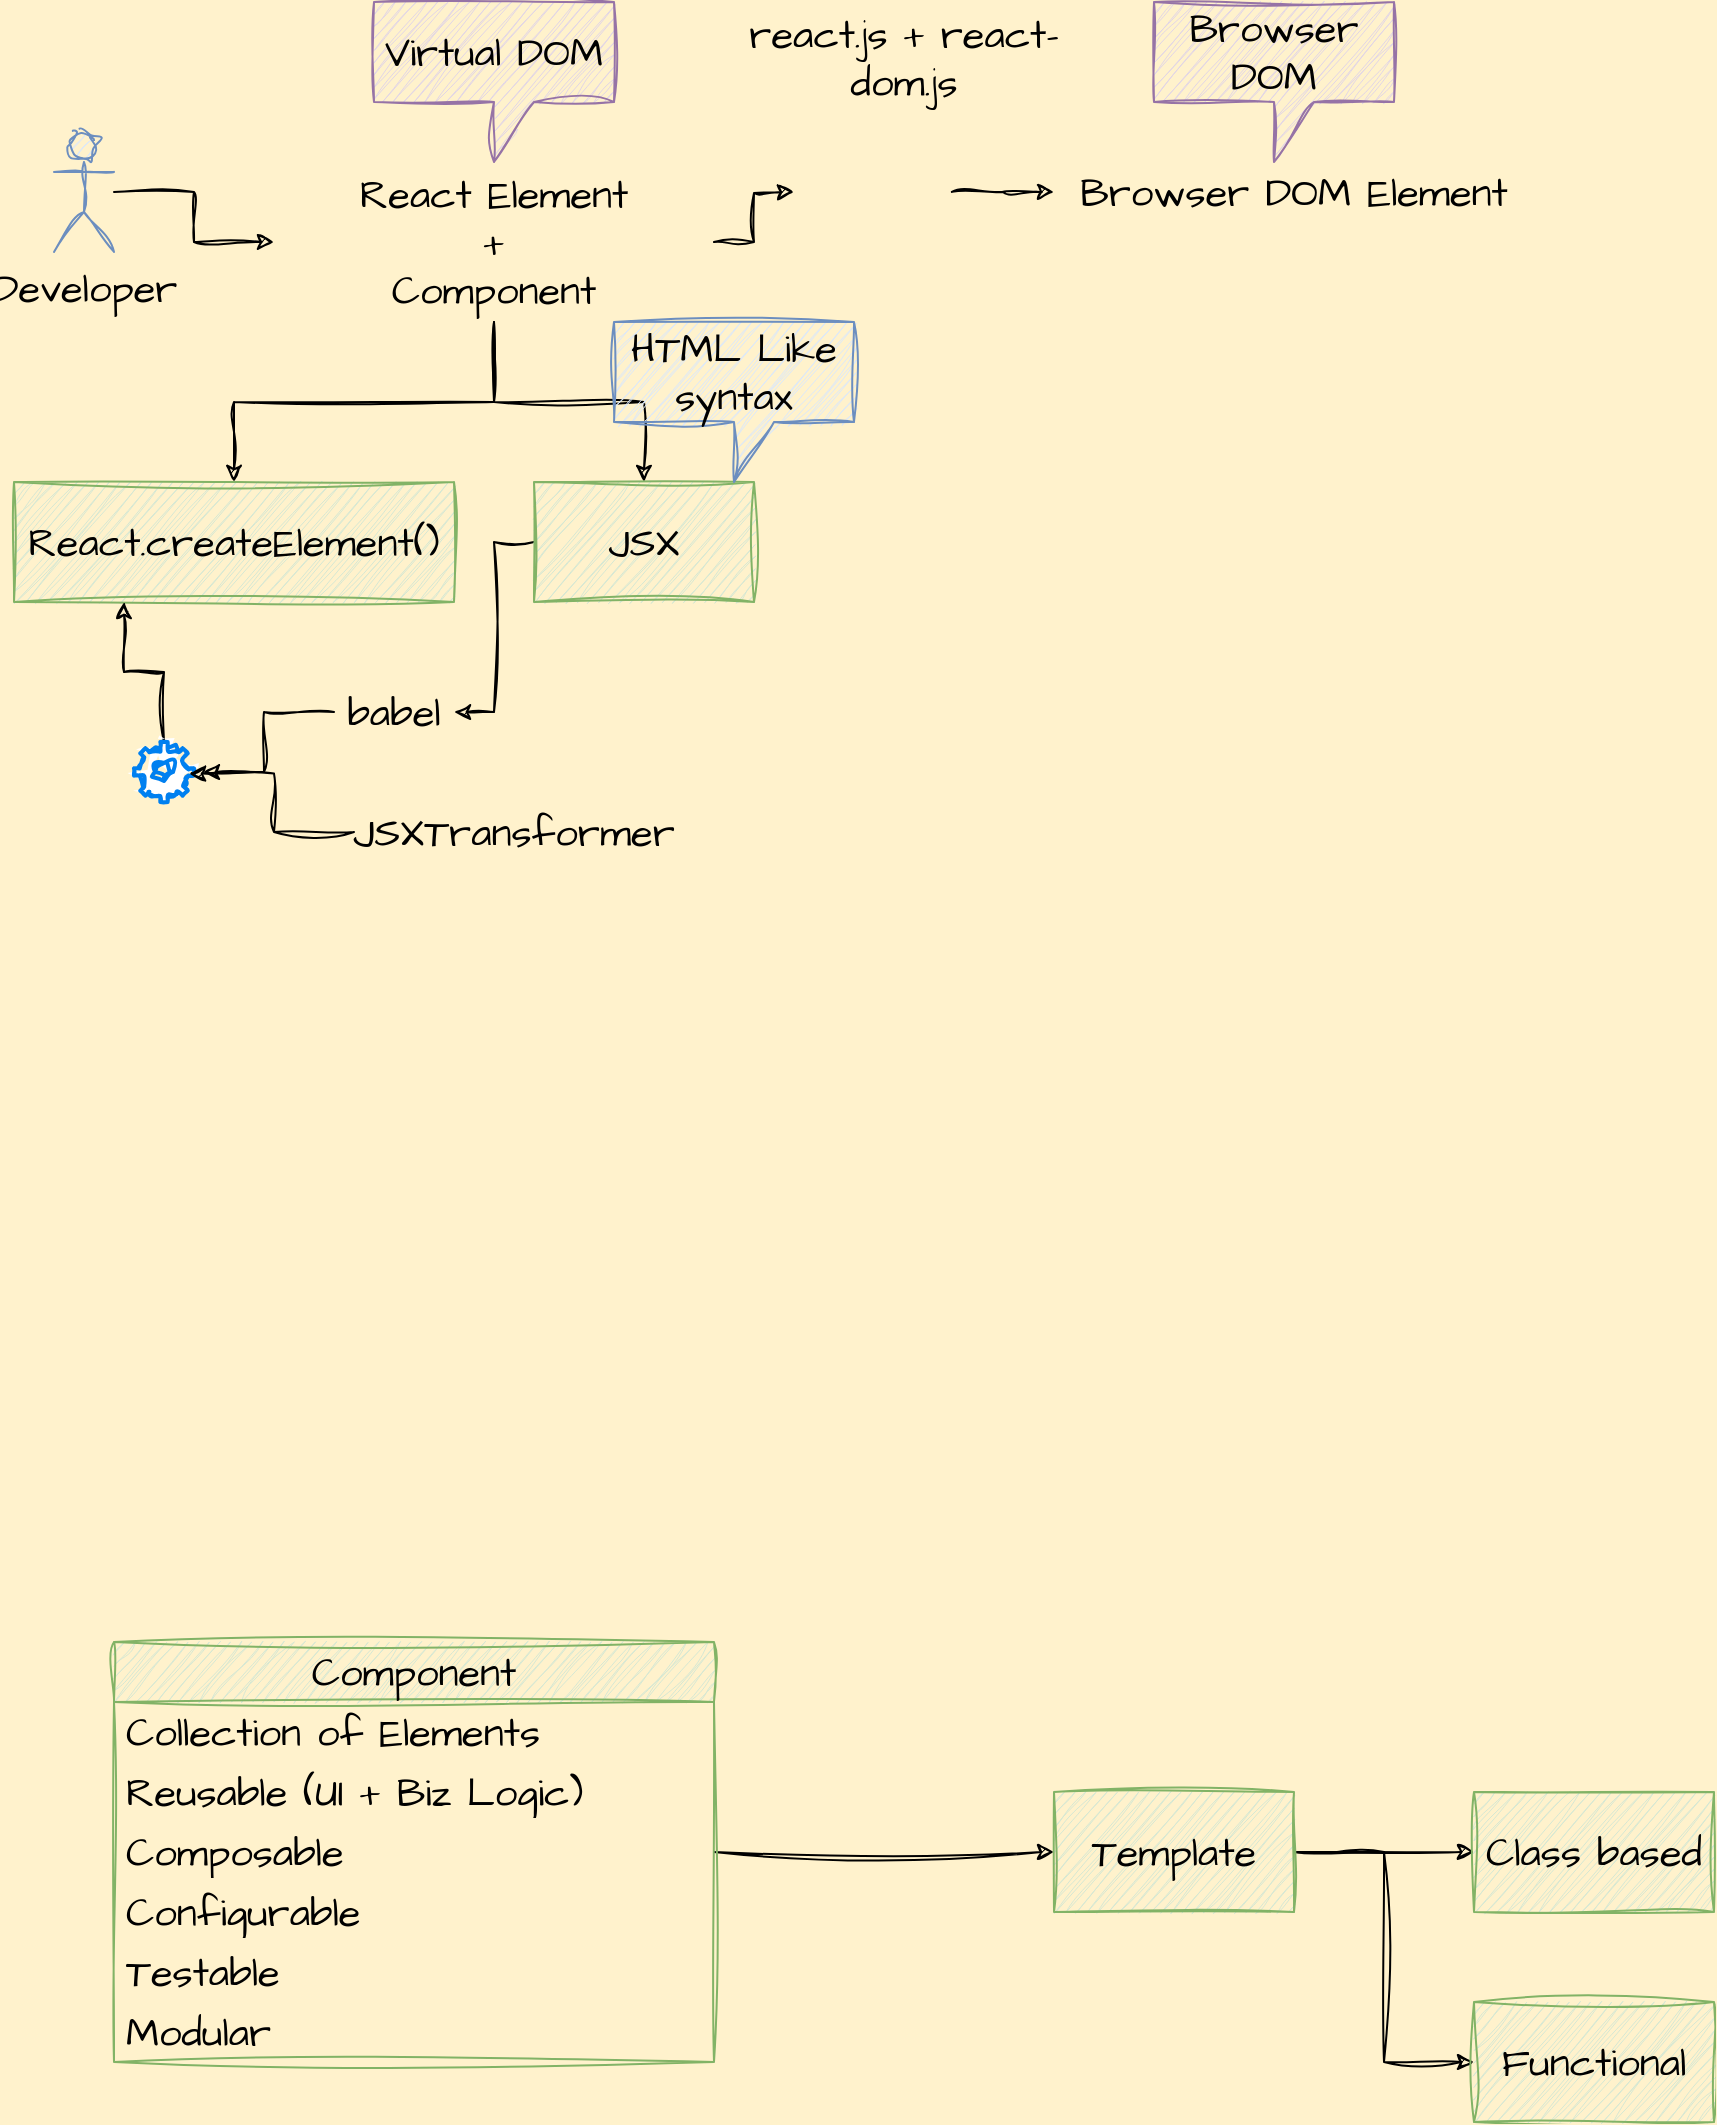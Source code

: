 <mxfile version="21.6.2" type="device">
  <diagram id="J5vEdY5hb5GgTVpO4zkP" name="Page-1">
    <mxGraphModel dx="968" dy="595" grid="1" gridSize="10" guides="1" tooltips="1" connect="1" arrows="1" fold="1" page="0" pageScale="1" pageWidth="827" pageHeight="1169" background="#FFF2CC" math="0" shadow="0">
      <root>
        <mxCell id="0" />
        <mxCell id="1" parent="0" />
        <mxCell id="VbX0CZXKdEdn-5uwmPJr-4" style="edgeStyle=orthogonalEdgeStyle;rounded=0;sketch=1;hachureGap=4;jiggle=2;curveFitting=1;orthogonalLoop=1;jettySize=auto;html=1;fontFamily=Architects Daughter;fontSource=https%3A%2F%2Ffonts.googleapis.com%2Fcss%3Ffamily%3DArchitects%2BDaughter;fontSize=16;" edge="1" parent="1" source="VbX0CZXKdEdn-5uwmPJr-1">
          <mxGeometry relative="1" as="geometry">
            <mxPoint x="570" y="285" as="targetPoint" />
          </mxGeometry>
        </mxCell>
        <mxCell id="VbX0CZXKdEdn-5uwmPJr-12" value="" style="edgeStyle=orthogonalEdgeStyle;rounded=0;sketch=1;hachureGap=4;jiggle=2;curveFitting=1;orthogonalLoop=1;jettySize=auto;html=1;fontFamily=Architects Daughter;fontSource=https%3A%2F%2Ffonts.googleapis.com%2Fcss%3Ffamily%3DArchitects%2BDaughter;fontSize=16;" edge="1" parent="1" source="VbX0CZXKdEdn-5uwmPJr-1" target="VbX0CZXKdEdn-5uwmPJr-11">
          <mxGeometry relative="1" as="geometry" />
        </mxCell>
        <mxCell id="VbX0CZXKdEdn-5uwmPJr-14" style="edgeStyle=orthogonalEdgeStyle;rounded=0;sketch=1;hachureGap=4;jiggle=2;curveFitting=1;orthogonalLoop=1;jettySize=auto;html=1;entryX=0.5;entryY=0;entryDx=0;entryDy=0;fontFamily=Architects Daughter;fontSource=https%3A%2F%2Ffonts.googleapis.com%2Fcss%3Ffamily%3DArchitects%2BDaughter;fontSize=16;" edge="1" parent="1" source="VbX0CZXKdEdn-5uwmPJr-1" target="VbX0CZXKdEdn-5uwmPJr-13">
          <mxGeometry relative="1" as="geometry" />
        </mxCell>
        <mxCell id="VbX0CZXKdEdn-5uwmPJr-1" value="React Element&lt;br&gt;+ &lt;br&gt;Component" style="text;html=1;strokeColor=none;fillColor=none;align=center;verticalAlign=middle;whiteSpace=wrap;rounded=0;fontSize=20;fontFamily=Architects Daughter;" vertex="1" parent="1">
          <mxGeometry x="310" y="270" width="220" height="80" as="geometry" />
        </mxCell>
        <mxCell id="VbX0CZXKdEdn-5uwmPJr-5" style="edgeStyle=orthogonalEdgeStyle;rounded=0;sketch=1;hachureGap=4;jiggle=2;curveFitting=1;orthogonalLoop=1;jettySize=auto;html=1;fontFamily=Architects Daughter;fontSource=https%3A%2F%2Ffonts.googleapis.com%2Fcss%3Ffamily%3DArchitects%2BDaughter;fontSize=16;" edge="1" parent="1" source="VbX0CZXKdEdn-5uwmPJr-2" target="VbX0CZXKdEdn-5uwmPJr-3">
          <mxGeometry relative="1" as="geometry" />
        </mxCell>
        <mxCell id="VbX0CZXKdEdn-5uwmPJr-2" value="" style="shape=image;imageAspect=0;aspect=fixed;verticalLabelPosition=bottom;verticalAlign=top;sketch=1;hachureGap=4;jiggle=2;curveFitting=1;fontFamily=Architects Daughter;fontSource=https%3A%2F%2Ffonts.googleapis.com%2Fcss%3Ffamily%3DArchitects%2BDaughter;fontSize=20;image=https://upload.wikimedia.org/wikipedia/commons/thumb/a/a7/React-icon.svg/2300px-React-icon.svg.png;" vertex="1" parent="1">
          <mxGeometry x="580" y="255.04" width="68.94" height="59.92" as="geometry" />
        </mxCell>
        <mxCell id="VbX0CZXKdEdn-5uwmPJr-3" value="Browser DOM Element" style="text;html=1;strokeColor=none;fillColor=none;align=center;verticalAlign=middle;whiteSpace=wrap;rounded=0;fontSize=20;fontFamily=Architects Daughter;" vertex="1" parent="1">
          <mxGeometry x="700" y="270" width="240" height="30" as="geometry" />
        </mxCell>
        <mxCell id="VbX0CZXKdEdn-5uwmPJr-7" style="edgeStyle=orthogonalEdgeStyle;rounded=0;sketch=1;hachureGap=4;jiggle=2;curveFitting=1;orthogonalLoop=1;jettySize=auto;html=1;fontFamily=Architects Daughter;fontSource=https%3A%2F%2Ffonts.googleapis.com%2Fcss%3Ffamily%3DArchitects%2BDaughter;fontSize=16;" edge="1" parent="1" source="VbX0CZXKdEdn-5uwmPJr-6" target="VbX0CZXKdEdn-5uwmPJr-1">
          <mxGeometry relative="1" as="geometry" />
        </mxCell>
        <mxCell id="VbX0CZXKdEdn-5uwmPJr-6" value="Developer" style="shape=umlActor;verticalLabelPosition=bottom;verticalAlign=top;html=1;outlineConnect=0;sketch=1;hachureGap=4;jiggle=2;curveFitting=1;fontFamily=Architects Daughter;fontSource=https%3A%2F%2Ffonts.googleapis.com%2Fcss%3Ffamily%3DArchitects%2BDaughter;fontSize=20;fillColor=#dae8fc;strokeColor=#6c8ebf;" vertex="1" parent="1">
          <mxGeometry x="200" y="254.96" width="30" height="60" as="geometry" />
        </mxCell>
        <mxCell id="VbX0CZXKdEdn-5uwmPJr-8" value="Virtual DOM" style="shape=callout;whiteSpace=wrap;html=1;perimeter=calloutPerimeter;sketch=1;hachureGap=4;jiggle=2;curveFitting=1;fontFamily=Architects Daughter;fontSource=https%3A%2F%2Ffonts.googleapis.com%2Fcss%3Ffamily%3DArchitects%2BDaughter;fontSize=20;fillColor=#e1d5e7;strokeColor=#9673a6;" vertex="1" parent="1">
          <mxGeometry x="360" y="190" width="120" height="80" as="geometry" />
        </mxCell>
        <mxCell id="VbX0CZXKdEdn-5uwmPJr-9" value="Browser DOM" style="shape=callout;whiteSpace=wrap;html=1;perimeter=calloutPerimeter;sketch=1;hachureGap=4;jiggle=2;curveFitting=1;fontFamily=Architects Daughter;fontSource=https%3A%2F%2Ffonts.googleapis.com%2Fcss%3Ffamily%3DArchitects%2BDaughter;fontSize=20;fillColor=#e1d5e7;strokeColor=#9673a6;" vertex="1" parent="1">
          <mxGeometry x="750" y="190" width="120" height="80" as="geometry" />
        </mxCell>
        <mxCell id="VbX0CZXKdEdn-5uwmPJr-10" value="react.js + react-dom.js" style="text;html=1;strokeColor=none;fillColor=none;align=center;verticalAlign=middle;whiteSpace=wrap;rounded=0;fontSize=20;fontFamily=Architects Daughter;" vertex="1" parent="1">
          <mxGeometry x="540" y="190" width="170" height="55" as="geometry" />
        </mxCell>
        <mxCell id="VbX0CZXKdEdn-5uwmPJr-11" value="React.createElement()" style="whiteSpace=wrap;html=1;sketch=1;hachureGap=4;jiggle=2;curveFitting=1;fontFamily=Architects Daughter;fontSource=https%3A%2F%2Ffonts.googleapis.com%2Fcss%3Ffamily%3DArchitects%2BDaughter;fontSize=20;fillColor=#d5e8d4;strokeColor=#82b366;" vertex="1" parent="1">
          <mxGeometry x="180" y="430" width="220" height="60" as="geometry" />
        </mxCell>
        <mxCell id="VbX0CZXKdEdn-5uwmPJr-22" style="edgeStyle=orthogonalEdgeStyle;rounded=0;sketch=1;hachureGap=4;jiggle=2;curveFitting=1;orthogonalLoop=1;jettySize=auto;html=1;entryX=1;entryY=0.5;entryDx=0;entryDy=0;fontFamily=Architects Daughter;fontSource=https%3A%2F%2Ffonts.googleapis.com%2Fcss%3Ffamily%3DArchitects%2BDaughter;fontSize=16;" edge="1" parent="1" source="VbX0CZXKdEdn-5uwmPJr-13" target="VbX0CZXKdEdn-5uwmPJr-17">
          <mxGeometry relative="1" as="geometry" />
        </mxCell>
        <mxCell id="VbX0CZXKdEdn-5uwmPJr-13" value="JSX" style="whiteSpace=wrap;html=1;sketch=1;hachureGap=4;jiggle=2;curveFitting=1;fontFamily=Architects Daughter;fontSource=https%3A%2F%2Ffonts.googleapis.com%2Fcss%3Ffamily%3DArchitects%2BDaughter;fontSize=20;fillColor=#d5e8d4;strokeColor=#82b366;" vertex="1" parent="1">
          <mxGeometry x="440" y="430" width="110" height="60" as="geometry" />
        </mxCell>
        <mxCell id="VbX0CZXKdEdn-5uwmPJr-23" style="edgeStyle=orthogonalEdgeStyle;rounded=0;sketch=1;hachureGap=4;jiggle=2;curveFitting=1;orthogonalLoop=1;jettySize=auto;html=1;entryX=0.25;entryY=1;entryDx=0;entryDy=0;fontFamily=Architects Daughter;fontSource=https%3A%2F%2Ffonts.googleapis.com%2Fcss%3Ffamily%3DArchitects%2BDaughter;fontSize=16;" edge="1" parent="1" source="VbX0CZXKdEdn-5uwmPJr-16" target="VbX0CZXKdEdn-5uwmPJr-11">
          <mxGeometry relative="1" as="geometry" />
        </mxCell>
        <mxCell id="VbX0CZXKdEdn-5uwmPJr-16" value="" style="html=1;verticalLabelPosition=bottom;align=center;labelBackgroundColor=#ffffff;verticalAlign=top;strokeWidth=2;strokeColor=#0080F0;shadow=0;dashed=0;shape=mxgraph.ios7.icons.settings;sketch=1;hachureGap=4;jiggle=2;curveFitting=1;fontFamily=Architects Daughter;fontSource=https%3A%2F%2Ffonts.googleapis.com%2Fcss%3Ffamily%3DArchitects%2BDaughter;fontSize=20;" vertex="1" parent="1">
          <mxGeometry x="240" y="560" width="30" height="30" as="geometry" />
        </mxCell>
        <mxCell id="VbX0CZXKdEdn-5uwmPJr-18" style="edgeStyle=orthogonalEdgeStyle;rounded=0;sketch=1;hachureGap=4;jiggle=2;curveFitting=1;orthogonalLoop=1;jettySize=auto;html=1;entryX=1.149;entryY=0.501;entryDx=0;entryDy=0;entryPerimeter=0;fontFamily=Architects Daughter;fontSource=https%3A%2F%2Ffonts.googleapis.com%2Fcss%3Ffamily%3DArchitects%2BDaughter;fontSize=16;" edge="1" parent="1" source="VbX0CZXKdEdn-5uwmPJr-17" target="VbX0CZXKdEdn-5uwmPJr-16">
          <mxGeometry relative="1" as="geometry" />
        </mxCell>
        <mxCell id="VbX0CZXKdEdn-5uwmPJr-17" value="babel" style="text;html=1;strokeColor=none;fillColor=none;align=center;verticalAlign=middle;whiteSpace=wrap;rounded=0;fontSize=20;fontFamily=Architects Daughter;" vertex="1" parent="1">
          <mxGeometry x="340" y="530" width="60" height="30" as="geometry" />
        </mxCell>
        <mxCell id="VbX0CZXKdEdn-5uwmPJr-21" style="edgeStyle=orthogonalEdgeStyle;rounded=0;sketch=1;hachureGap=4;jiggle=2;curveFitting=1;orthogonalLoop=1;jettySize=auto;html=1;entryX=0.918;entryY=0.527;entryDx=0;entryDy=0;entryPerimeter=0;fontFamily=Architects Daughter;fontSource=https%3A%2F%2Ffonts.googleapis.com%2Fcss%3Ffamily%3DArchitects%2BDaughter;fontSize=16;" edge="1" parent="1" source="VbX0CZXKdEdn-5uwmPJr-20" target="VbX0CZXKdEdn-5uwmPJr-16">
          <mxGeometry relative="1" as="geometry" />
        </mxCell>
        <mxCell id="VbX0CZXKdEdn-5uwmPJr-20" value="JSXTransformer" style="text;html=1;strokeColor=none;fillColor=none;align=center;verticalAlign=middle;whiteSpace=wrap;rounded=0;fontSize=20;fontFamily=Architects Daughter;" vertex="1" parent="1">
          <mxGeometry x="350" y="590" width="160" height="30" as="geometry" />
        </mxCell>
        <mxCell id="VbX0CZXKdEdn-5uwmPJr-24" value="HTML Like syntax" style="shape=callout;whiteSpace=wrap;html=1;perimeter=calloutPerimeter;sketch=1;hachureGap=4;jiggle=2;curveFitting=1;fontFamily=Architects Daughter;fontSource=https%3A%2F%2Ffonts.googleapis.com%2Fcss%3Ffamily%3DArchitects%2BDaughter;fontSize=20;fillColor=#dae8fc;strokeColor=#6c8ebf;" vertex="1" parent="1">
          <mxGeometry x="480" y="350" width="120" height="80" as="geometry" />
        </mxCell>
        <mxCell id="VbX0CZXKdEdn-5uwmPJr-41" value="" style="edgeStyle=orthogonalEdgeStyle;rounded=0;sketch=1;hachureGap=4;jiggle=2;curveFitting=1;orthogonalLoop=1;jettySize=auto;html=1;fontFamily=Architects Daughter;fontSource=https%3A%2F%2Ffonts.googleapis.com%2Fcss%3Ffamily%3DArchitects%2BDaughter;fontSize=16;" edge="1" parent="1" source="VbX0CZXKdEdn-5uwmPJr-25" target="VbX0CZXKdEdn-5uwmPJr-40">
          <mxGeometry relative="1" as="geometry" />
        </mxCell>
        <mxCell id="VbX0CZXKdEdn-5uwmPJr-25" value="Component" style="swimlane;fontStyle=0;childLayout=stackLayout;horizontal=1;startSize=30;horizontalStack=0;resizeParent=1;resizeParentMax=0;resizeLast=0;collapsible=1;marginBottom=0;whiteSpace=wrap;html=1;sketch=1;hachureGap=4;jiggle=2;curveFitting=1;fontFamily=Architects Daughter;fontSource=https%3A%2F%2Ffonts.googleapis.com%2Fcss%3Ffamily%3DArchitects%2BDaughter;fontSize=20;fillColor=#d5e8d4;strokeColor=#82b366;" vertex="1" parent="1">
          <mxGeometry x="230" y="1010" width="300" height="210" as="geometry" />
        </mxCell>
        <mxCell id="VbX0CZXKdEdn-5uwmPJr-26" value="Collection of Elements" style="text;strokeColor=none;fillColor=none;align=left;verticalAlign=middle;spacingLeft=4;spacingRight=4;overflow=hidden;points=[[0,0.5],[1,0.5]];portConstraint=eastwest;rotatable=0;whiteSpace=wrap;html=1;fontSize=20;fontFamily=Architects Daughter;" vertex="1" parent="VbX0CZXKdEdn-5uwmPJr-25">
          <mxGeometry y="30" width="300" height="30" as="geometry" />
        </mxCell>
        <mxCell id="VbX0CZXKdEdn-5uwmPJr-27" value="Reusable (UI + Biz Logic)" style="text;strokeColor=none;fillColor=none;align=left;verticalAlign=middle;spacingLeft=4;spacingRight=4;overflow=hidden;points=[[0,0.5],[1,0.5]];portConstraint=eastwest;rotatable=0;whiteSpace=wrap;html=1;fontSize=20;fontFamily=Architects Daughter;" vertex="1" parent="VbX0CZXKdEdn-5uwmPJr-25">
          <mxGeometry y="60" width="300" height="30" as="geometry" />
        </mxCell>
        <mxCell id="VbX0CZXKdEdn-5uwmPJr-28" value="Composable" style="text;strokeColor=none;fillColor=none;align=left;verticalAlign=middle;spacingLeft=4;spacingRight=4;overflow=hidden;points=[[0,0.5],[1,0.5]];portConstraint=eastwest;rotatable=0;whiteSpace=wrap;html=1;fontSize=20;fontFamily=Architects Daughter;" vertex="1" parent="VbX0CZXKdEdn-5uwmPJr-25">
          <mxGeometry y="90" width="300" height="30" as="geometry" />
        </mxCell>
        <mxCell id="VbX0CZXKdEdn-5uwmPJr-29" value="Configurable" style="text;strokeColor=none;fillColor=none;align=left;verticalAlign=middle;spacingLeft=4;spacingRight=4;overflow=hidden;points=[[0,0.5],[1,0.5]];portConstraint=eastwest;rotatable=0;whiteSpace=wrap;html=1;fontSize=20;fontFamily=Architects Daughter;" vertex="1" parent="VbX0CZXKdEdn-5uwmPJr-25">
          <mxGeometry y="120" width="300" height="30" as="geometry" />
        </mxCell>
        <mxCell id="VbX0CZXKdEdn-5uwmPJr-30" value="Testable" style="text;strokeColor=none;fillColor=none;align=left;verticalAlign=middle;spacingLeft=4;spacingRight=4;overflow=hidden;points=[[0,0.5],[1,0.5]];portConstraint=eastwest;rotatable=0;whiteSpace=wrap;html=1;fontSize=20;fontFamily=Architects Daughter;" vertex="1" parent="VbX0CZXKdEdn-5uwmPJr-25">
          <mxGeometry y="150" width="300" height="30" as="geometry" />
        </mxCell>
        <mxCell id="VbX0CZXKdEdn-5uwmPJr-31" value="Modular" style="text;strokeColor=none;fillColor=none;align=left;verticalAlign=middle;spacingLeft=4;spacingRight=4;overflow=hidden;points=[[0,0.5],[1,0.5]];portConstraint=eastwest;rotatable=0;whiteSpace=wrap;html=1;fontSize=20;fontFamily=Architects Daughter;" vertex="1" parent="VbX0CZXKdEdn-5uwmPJr-25">
          <mxGeometry y="180" width="300" height="30" as="geometry" />
        </mxCell>
        <mxCell id="VbX0CZXKdEdn-5uwmPJr-43" value="" style="edgeStyle=orthogonalEdgeStyle;rounded=0;sketch=1;hachureGap=4;jiggle=2;curveFitting=1;orthogonalLoop=1;jettySize=auto;html=1;fontFamily=Architects Daughter;fontSource=https%3A%2F%2Ffonts.googleapis.com%2Fcss%3Ffamily%3DArchitects%2BDaughter;fontSize=16;" edge="1" parent="1" source="VbX0CZXKdEdn-5uwmPJr-40" target="VbX0CZXKdEdn-5uwmPJr-42">
          <mxGeometry relative="1" as="geometry" />
        </mxCell>
        <mxCell id="VbX0CZXKdEdn-5uwmPJr-45" style="edgeStyle=orthogonalEdgeStyle;rounded=0;sketch=1;hachureGap=4;jiggle=2;curveFitting=1;orthogonalLoop=1;jettySize=auto;html=1;entryX=0;entryY=0.5;entryDx=0;entryDy=0;fontFamily=Architects Daughter;fontSource=https%3A%2F%2Ffonts.googleapis.com%2Fcss%3Ffamily%3DArchitects%2BDaughter;fontSize=16;" edge="1" parent="1" source="VbX0CZXKdEdn-5uwmPJr-40" target="VbX0CZXKdEdn-5uwmPJr-44">
          <mxGeometry relative="1" as="geometry" />
        </mxCell>
        <mxCell id="VbX0CZXKdEdn-5uwmPJr-40" value="Template" style="whiteSpace=wrap;html=1;fontSize=20;fontFamily=Architects Daughter;fillColor=#d5e8d4;strokeColor=#82b366;fontStyle=0;startSize=30;sketch=1;hachureGap=4;jiggle=2;curveFitting=1;fontSource=https%3A%2F%2Ffonts.googleapis.com%2Fcss%3Ffamily%3DArchitects%2BDaughter;" vertex="1" parent="1">
          <mxGeometry x="700" y="1085" width="120" height="60" as="geometry" />
        </mxCell>
        <mxCell id="VbX0CZXKdEdn-5uwmPJr-42" value="Class based" style="whiteSpace=wrap;html=1;fontSize=20;fontFamily=Architects Daughter;fillColor=#d5e8d4;strokeColor=#82b366;fontStyle=0;startSize=30;sketch=1;hachureGap=4;jiggle=2;curveFitting=1;fontSource=https%3A%2F%2Ffonts.googleapis.com%2Fcss%3Ffamily%3DArchitects%2BDaughter;" vertex="1" parent="1">
          <mxGeometry x="910" y="1085" width="120" height="60" as="geometry" />
        </mxCell>
        <mxCell id="VbX0CZXKdEdn-5uwmPJr-44" value="Functional" style="whiteSpace=wrap;html=1;fontSize=20;fontFamily=Architects Daughter;fillColor=#d5e8d4;strokeColor=#82b366;fontStyle=0;startSize=30;sketch=1;hachureGap=4;jiggle=2;curveFitting=1;fontSource=https%3A%2F%2Ffonts.googleapis.com%2Fcss%3Ffamily%3DArchitects%2BDaughter;" vertex="1" parent="1">
          <mxGeometry x="910" y="1190" width="120" height="60" as="geometry" />
        </mxCell>
      </root>
    </mxGraphModel>
  </diagram>
</mxfile>
